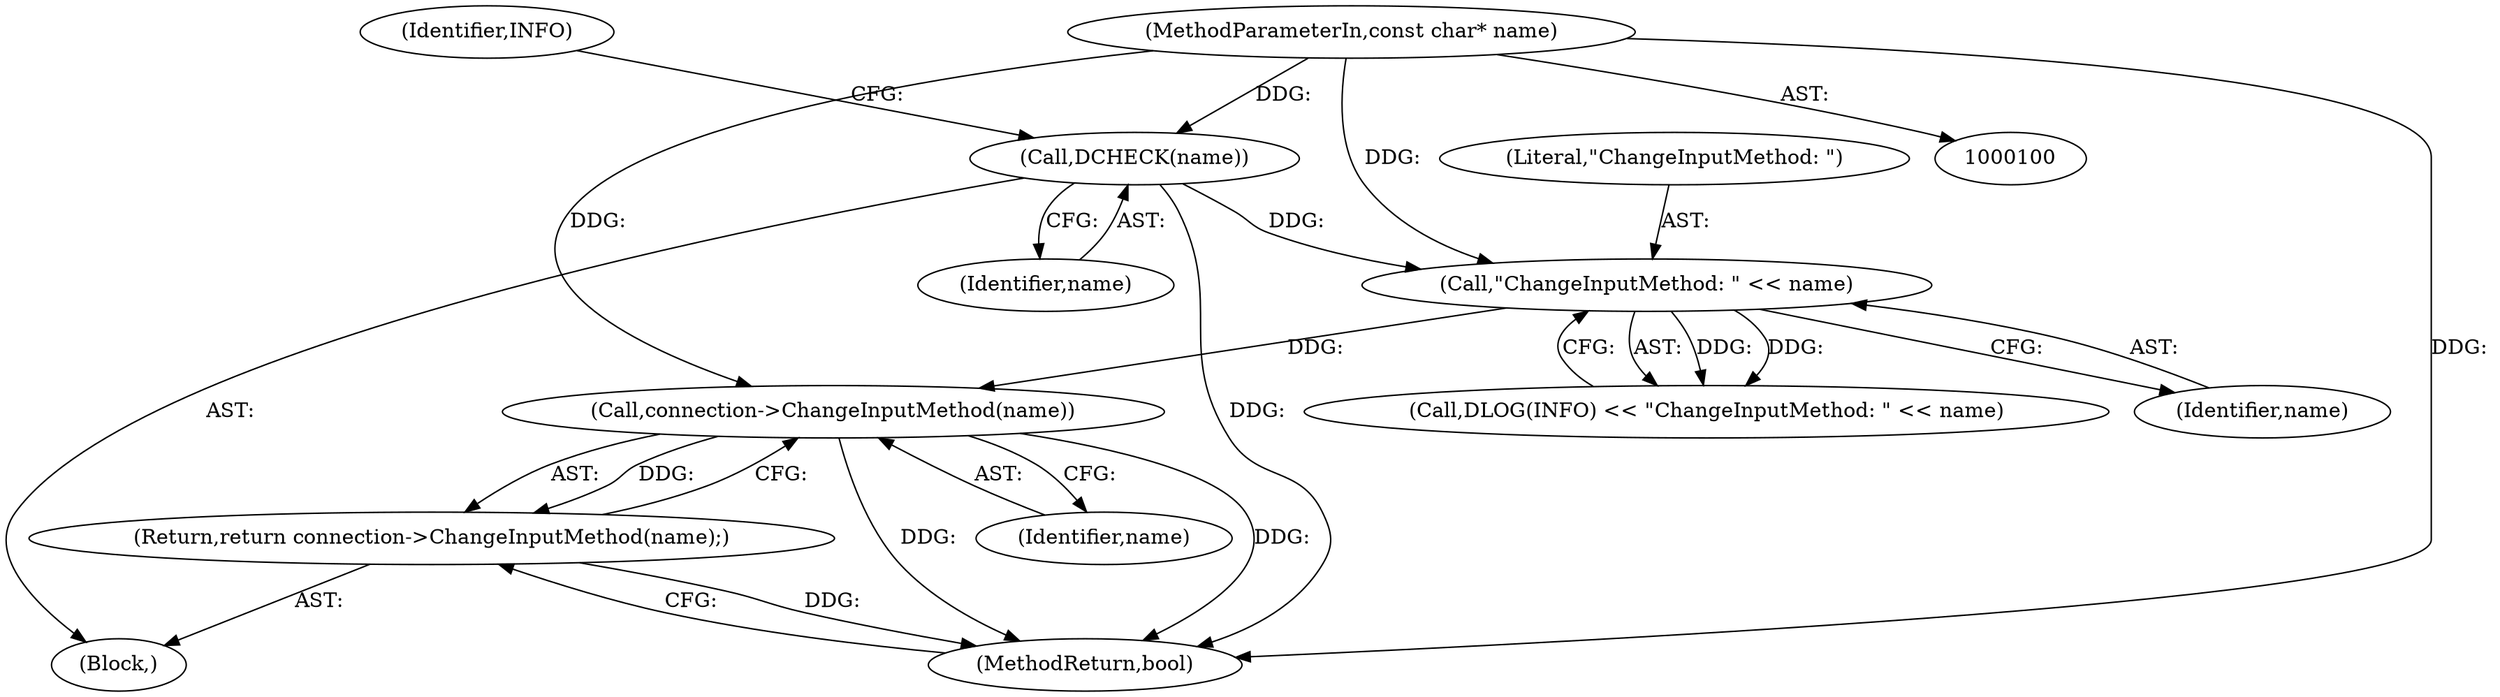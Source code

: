 digraph "1_Chrome_dc7b094a338c6c521f918f478e993f0f74bbea0d_45@API" {
"1000116" [label="(Call,connection->ChangeInputMethod(name))"];
"1000109" [label="(Call,\"ChangeInputMethod: \" << name)"];
"1000104" [label="(Call,DCHECK(name))"];
"1000102" [label="(MethodParameterIn,const char* name)"];
"1000115" [label="(Return,return connection->ChangeInputMethod(name);)"];
"1000109" [label="(Call,\"ChangeInputMethod: \" << name)"];
"1000117" [label="(Identifier,name)"];
"1000110" [label="(Literal,\"ChangeInputMethod: \")"];
"1000108" [label="(Identifier,INFO)"];
"1000115" [label="(Return,return connection->ChangeInputMethod(name);)"];
"1000106" [label="(Call,DLOG(INFO) << \"ChangeInputMethod: \" << name)"];
"1000116" [label="(Call,connection->ChangeInputMethod(name))"];
"1000118" [label="(MethodReturn,bool)"];
"1000102" [label="(MethodParameterIn,const char* name)"];
"1000103" [label="(Block,)"];
"1000105" [label="(Identifier,name)"];
"1000104" [label="(Call,DCHECK(name))"];
"1000111" [label="(Identifier,name)"];
"1000116" -> "1000115"  [label="AST: "];
"1000116" -> "1000117"  [label="CFG: "];
"1000117" -> "1000116"  [label="AST: "];
"1000115" -> "1000116"  [label="CFG: "];
"1000116" -> "1000118"  [label="DDG: "];
"1000116" -> "1000118"  [label="DDG: "];
"1000116" -> "1000115"  [label="DDG: "];
"1000109" -> "1000116"  [label="DDG: "];
"1000102" -> "1000116"  [label="DDG: "];
"1000109" -> "1000106"  [label="AST: "];
"1000109" -> "1000111"  [label="CFG: "];
"1000110" -> "1000109"  [label="AST: "];
"1000111" -> "1000109"  [label="AST: "];
"1000106" -> "1000109"  [label="CFG: "];
"1000109" -> "1000106"  [label="DDG: "];
"1000109" -> "1000106"  [label="DDG: "];
"1000104" -> "1000109"  [label="DDG: "];
"1000102" -> "1000109"  [label="DDG: "];
"1000104" -> "1000103"  [label="AST: "];
"1000104" -> "1000105"  [label="CFG: "];
"1000105" -> "1000104"  [label="AST: "];
"1000108" -> "1000104"  [label="CFG: "];
"1000104" -> "1000118"  [label="DDG: "];
"1000102" -> "1000104"  [label="DDG: "];
"1000102" -> "1000100"  [label="AST: "];
"1000102" -> "1000118"  [label="DDG: "];
"1000115" -> "1000103"  [label="AST: "];
"1000118" -> "1000115"  [label="CFG: "];
"1000115" -> "1000118"  [label="DDG: "];
}

